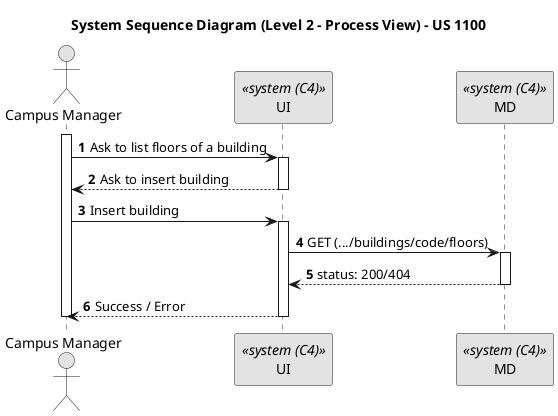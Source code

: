 @startuml
skinparam monochrome true
skinparam packageStyle rectangle
skinparam shadowing false

title System Sequence Diagram (Level 2 - Process View) - US 1100
autonumber

Actor "Campus Manager" as campusManager
participant "UI" as UI <<system (C4)>>
participant "MD" as MD <<system (C4)>>

activate campusManager
    campusManager -> UI : Ask to list floors of a building
    activate UI
        UI --> campusManager : Ask to insert building
    deactivate UI

    campusManager -> UI : Insert building
    activate UI
        UI -> MD : GET (.../buildings/code/floors)
        activate MD
            UI <-- MD : status: 200/404
        deactivate MD

        UI --> campusManager : Success / Error
    deactivate UI
deactivate campusManager

@enduml